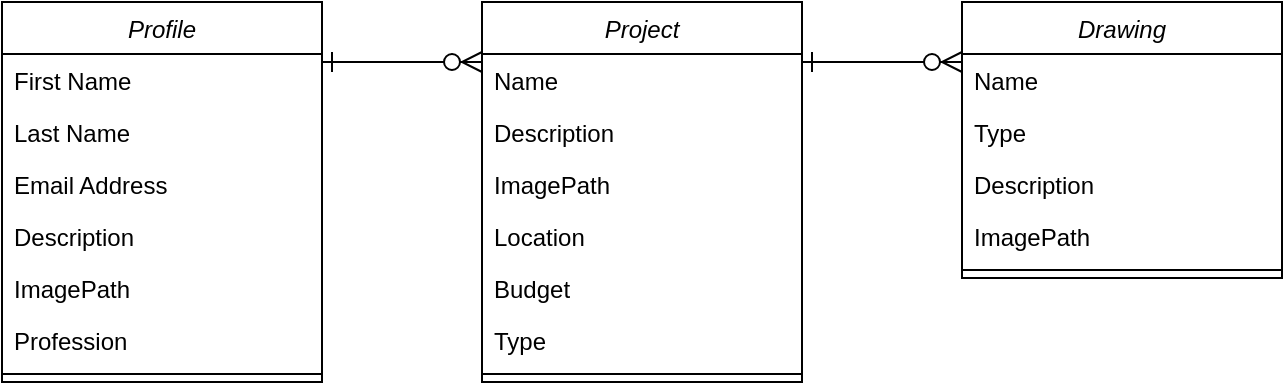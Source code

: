 <mxfile version="12.8.6" type="github"><diagram id="C5RBs43oDa-KdzZeNtuy" name="Page-1"><mxGraphModel dx="981" dy="492" grid="1" gridSize="10" guides="1" tooltips="1" connect="1" arrows="1" fold="1" page="1" pageScale="1" pageWidth="827" pageHeight="1169" math="0" shadow="0"><root><mxCell id="WIyWlLk6GJQsqaUBKTNV-0"/><mxCell id="WIyWlLk6GJQsqaUBKTNV-1" parent="WIyWlLk6GJQsqaUBKTNV-0"/><mxCell id="o8oXn9TMTRR-dWsKUH8k-0" value="Profile" style="swimlane;fontStyle=2;align=center;verticalAlign=top;childLayout=stackLayout;horizontal=1;startSize=26;horizontalStack=0;resizeParent=1;resizeLast=0;collapsible=1;marginBottom=0;rounded=0;shadow=0;strokeWidth=1;" vertex="1" parent="WIyWlLk6GJQsqaUBKTNV-1"><mxGeometry x="40" y="40" width="160" height="190" as="geometry"><mxRectangle x="230" y="140" width="160" height="26" as="alternateBounds"/></mxGeometry></mxCell><mxCell id="o8oXn9TMTRR-dWsKUH8k-1" value="First Name" style="text;align=left;verticalAlign=top;spacingLeft=4;spacingRight=4;overflow=hidden;rotatable=0;points=[[0,0.5],[1,0.5]];portConstraint=eastwest;" vertex="1" parent="o8oXn9TMTRR-dWsKUH8k-0"><mxGeometry y="26" width="160" height="26" as="geometry"/></mxCell><mxCell id="o8oXn9TMTRR-dWsKUH8k-2" value="Last Name" style="text;align=left;verticalAlign=top;spacingLeft=4;spacingRight=4;overflow=hidden;rotatable=0;points=[[0,0.5],[1,0.5]];portConstraint=eastwest;rounded=0;shadow=0;html=0;" vertex="1" parent="o8oXn9TMTRR-dWsKUH8k-0"><mxGeometry y="52" width="160" height="26" as="geometry"/></mxCell><mxCell id="o8oXn9TMTRR-dWsKUH8k-3" value="Email Address" style="text;align=left;verticalAlign=top;spacingLeft=4;spacingRight=4;overflow=hidden;rotatable=0;points=[[0,0.5],[1,0.5]];portConstraint=eastwest;rounded=0;shadow=0;html=0;" vertex="1" parent="o8oXn9TMTRR-dWsKUH8k-0"><mxGeometry y="78" width="160" height="26" as="geometry"/></mxCell><mxCell id="o8oXn9TMTRR-dWsKUH8k-9" value="Description" style="text;align=left;verticalAlign=top;spacingLeft=4;spacingRight=4;overflow=hidden;rotatable=0;points=[[0,0.5],[1,0.5]];portConstraint=eastwest;rounded=0;shadow=0;html=0;" vertex="1" parent="o8oXn9TMTRR-dWsKUH8k-0"><mxGeometry y="104" width="160" height="26" as="geometry"/></mxCell><mxCell id="o8oXn9TMTRR-dWsKUH8k-18" value="ImagePath" style="text;align=left;verticalAlign=top;spacingLeft=4;spacingRight=4;overflow=hidden;rotatable=0;points=[[0,0.5],[1,0.5]];portConstraint=eastwest;rounded=0;shadow=0;html=0;" vertex="1" parent="o8oXn9TMTRR-dWsKUH8k-0"><mxGeometry y="130" width="160" height="26" as="geometry"/></mxCell><mxCell id="o8oXn9TMTRR-dWsKUH8k-8" value="Profession " style="text;align=left;verticalAlign=top;spacingLeft=4;spacingRight=4;overflow=hidden;rotatable=0;points=[[0,0.5],[1,0.5]];portConstraint=eastwest;rounded=0;shadow=0;html=0;" vertex="1" parent="o8oXn9TMTRR-dWsKUH8k-0"><mxGeometry y="156" width="160" height="26" as="geometry"/></mxCell><mxCell id="o8oXn9TMTRR-dWsKUH8k-4" value="" style="line;html=1;strokeWidth=1;align=left;verticalAlign=middle;spacingTop=-1;spacingLeft=3;spacingRight=3;rotatable=0;labelPosition=right;points=[];portConstraint=eastwest;" vertex="1" parent="o8oXn9TMTRR-dWsKUH8k-0"><mxGeometry y="182" width="160" height="8" as="geometry"/></mxCell><mxCell id="o8oXn9TMTRR-dWsKUH8k-10" value="Project" style="swimlane;fontStyle=2;align=center;verticalAlign=top;childLayout=stackLayout;horizontal=1;startSize=26;horizontalStack=0;resizeParent=1;resizeLast=0;collapsible=1;marginBottom=0;rounded=0;shadow=0;strokeWidth=1;" vertex="1" parent="WIyWlLk6GJQsqaUBKTNV-1"><mxGeometry x="280" y="40" width="160" height="190" as="geometry"><mxRectangle x="230" y="140" width="160" height="26" as="alternateBounds"/></mxGeometry></mxCell><mxCell id="o8oXn9TMTRR-dWsKUH8k-11" value="Name" style="text;align=left;verticalAlign=top;spacingLeft=4;spacingRight=4;overflow=hidden;rotatable=0;points=[[0,0.5],[1,0.5]];portConstraint=eastwest;" vertex="1" parent="o8oXn9TMTRR-dWsKUH8k-10"><mxGeometry y="26" width="160" height="26" as="geometry"/></mxCell><mxCell id="o8oXn9TMTRR-dWsKUH8k-13" value="Description" style="text;align=left;verticalAlign=top;spacingLeft=4;spacingRight=4;overflow=hidden;rotatable=0;points=[[0,0.5],[1,0.5]];portConstraint=eastwest;rounded=0;shadow=0;html=0;" vertex="1" parent="o8oXn9TMTRR-dWsKUH8k-10"><mxGeometry y="52" width="160" height="26" as="geometry"/></mxCell><mxCell id="o8oXn9TMTRR-dWsKUH8k-14" value="ImagePath" style="text;align=left;verticalAlign=top;spacingLeft=4;spacingRight=4;overflow=hidden;rotatable=0;points=[[0,0.5],[1,0.5]];portConstraint=eastwest;rounded=0;shadow=0;html=0;" vertex="1" parent="o8oXn9TMTRR-dWsKUH8k-10"><mxGeometry y="78" width="160" height="26" as="geometry"/></mxCell><mxCell id="o8oXn9TMTRR-dWsKUH8k-12" value="Location" style="text;align=left;verticalAlign=top;spacingLeft=4;spacingRight=4;overflow=hidden;rotatable=0;points=[[0,0.5],[1,0.5]];portConstraint=eastwest;rounded=0;shadow=0;html=0;" vertex="1" parent="o8oXn9TMTRR-dWsKUH8k-10"><mxGeometry y="104" width="160" height="26" as="geometry"/></mxCell><mxCell id="o8oXn9TMTRR-dWsKUH8k-15" value="Budget " style="text;align=left;verticalAlign=top;spacingLeft=4;spacingRight=4;overflow=hidden;rotatable=0;points=[[0,0.5],[1,0.5]];portConstraint=eastwest;rounded=0;shadow=0;html=0;" vertex="1" parent="o8oXn9TMTRR-dWsKUH8k-10"><mxGeometry y="130" width="160" height="26" as="geometry"/></mxCell><mxCell id="o8oXn9TMTRR-dWsKUH8k-19" value="Type" style="text;align=left;verticalAlign=top;spacingLeft=4;spacingRight=4;overflow=hidden;rotatable=0;points=[[0,0.5],[1,0.5]];portConstraint=eastwest;rounded=0;shadow=0;html=0;" vertex="1" parent="o8oXn9TMTRR-dWsKUH8k-10"><mxGeometry y="156" width="160" height="26" as="geometry"/></mxCell><mxCell id="o8oXn9TMTRR-dWsKUH8k-16" value="" style="line;html=1;strokeWidth=1;align=left;verticalAlign=middle;spacingTop=-1;spacingLeft=3;spacingRight=3;rotatable=0;labelPosition=right;points=[];portConstraint=eastwest;" vertex="1" parent="o8oXn9TMTRR-dWsKUH8k-10"><mxGeometry y="182" width="160" height="8" as="geometry"/></mxCell><mxCell id="o8oXn9TMTRR-dWsKUH8k-20" value="Drawing" style="swimlane;fontStyle=2;align=center;verticalAlign=top;childLayout=stackLayout;horizontal=1;startSize=26;horizontalStack=0;resizeParent=1;resizeLast=0;collapsible=1;marginBottom=0;rounded=0;shadow=0;strokeWidth=1;" vertex="1" parent="WIyWlLk6GJQsqaUBKTNV-1"><mxGeometry x="520" y="40" width="160" height="138" as="geometry"><mxRectangle x="230" y="140" width="160" height="26" as="alternateBounds"/></mxGeometry></mxCell><mxCell id="o8oXn9TMTRR-dWsKUH8k-21" value="Name" style="text;align=left;verticalAlign=top;spacingLeft=4;spacingRight=4;overflow=hidden;rotatable=0;points=[[0,0.5],[1,0.5]];portConstraint=eastwest;" vertex="1" parent="o8oXn9TMTRR-dWsKUH8k-20"><mxGeometry y="26" width="160" height="26" as="geometry"/></mxCell><mxCell id="o8oXn9TMTRR-dWsKUH8k-26" value="Type" style="text;align=left;verticalAlign=top;spacingLeft=4;spacingRight=4;overflow=hidden;rotatable=0;points=[[0,0.5],[1,0.5]];portConstraint=eastwest;rounded=0;shadow=0;html=0;" vertex="1" parent="o8oXn9TMTRR-dWsKUH8k-20"><mxGeometry y="52" width="160" height="26" as="geometry"/></mxCell><mxCell id="o8oXn9TMTRR-dWsKUH8k-23" value="Description" style="text;align=left;verticalAlign=top;spacingLeft=4;spacingRight=4;overflow=hidden;rotatable=0;points=[[0,0.5],[1,0.5]];portConstraint=eastwest;rounded=0;shadow=0;html=0;" vertex="1" parent="o8oXn9TMTRR-dWsKUH8k-20"><mxGeometry y="78" width="160" height="26" as="geometry"/></mxCell><mxCell id="o8oXn9TMTRR-dWsKUH8k-24" value="ImagePath" style="text;align=left;verticalAlign=top;spacingLeft=4;spacingRight=4;overflow=hidden;rotatable=0;points=[[0,0.5],[1,0.5]];portConstraint=eastwest;rounded=0;shadow=0;html=0;" vertex="1" parent="o8oXn9TMTRR-dWsKUH8k-20"><mxGeometry y="104" width="160" height="26" as="geometry"/></mxCell><mxCell id="o8oXn9TMTRR-dWsKUH8k-27" value="" style="line;html=1;strokeWidth=1;align=left;verticalAlign=middle;spacingTop=-1;spacingLeft=3;spacingRight=3;rotatable=0;labelPosition=right;points=[];portConstraint=eastwest;" vertex="1" parent="o8oXn9TMTRR-dWsKUH8k-20"><mxGeometry y="130" width="160" height="8" as="geometry"/></mxCell><mxCell id="o8oXn9TMTRR-dWsKUH8k-29" value="" style="edgeStyle=orthogonalEdgeStyle;endArrow=ERzeroToMany;startArrow=ERone;shadow=0;strokeWidth=1;endSize=8;startSize=8;startFill=0;" edge="1" parent="WIyWlLk6GJQsqaUBKTNV-1"><mxGeometry width="100" height="100" relative="1" as="geometry"><mxPoint x="200" y="70" as="sourcePoint"/><mxPoint x="280" y="70" as="targetPoint"/></mxGeometry></mxCell><mxCell id="o8oXn9TMTRR-dWsKUH8k-30" value="" style="edgeStyle=orthogonalEdgeStyle;endArrow=ERzeroToMany;startArrow=ERone;shadow=0;strokeWidth=1;endSize=8;startSize=8;startFill=0;" edge="1" parent="WIyWlLk6GJQsqaUBKTNV-1"><mxGeometry width="100" height="100" relative="1" as="geometry"><mxPoint x="440" y="70" as="sourcePoint"/><mxPoint x="520" y="70" as="targetPoint"/></mxGeometry></mxCell></root></mxGraphModel></diagram></mxfile>
